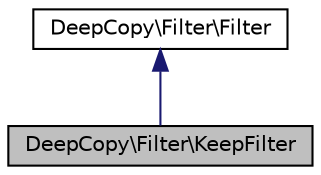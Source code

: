 digraph "DeepCopy\Filter\KeepFilter"
{
  edge [fontname="Helvetica",fontsize="10",labelfontname="Helvetica",labelfontsize="10"];
  node [fontname="Helvetica",fontsize="10",shape=record];
  Node0 [label="DeepCopy\\Filter\\KeepFilter",height=0.2,width=0.4,color="black", fillcolor="grey75", style="filled", fontcolor="black"];
  Node1 -> Node0 [dir="back",color="midnightblue",fontsize="10",style="solid",fontname="Helvetica"];
  Node1 [label="DeepCopy\\Filter\\Filter",height=0.2,width=0.4,color="black", fillcolor="white", style="filled",URL="$interfaceDeepCopy_1_1Filter_1_1Filter.html"];
}
